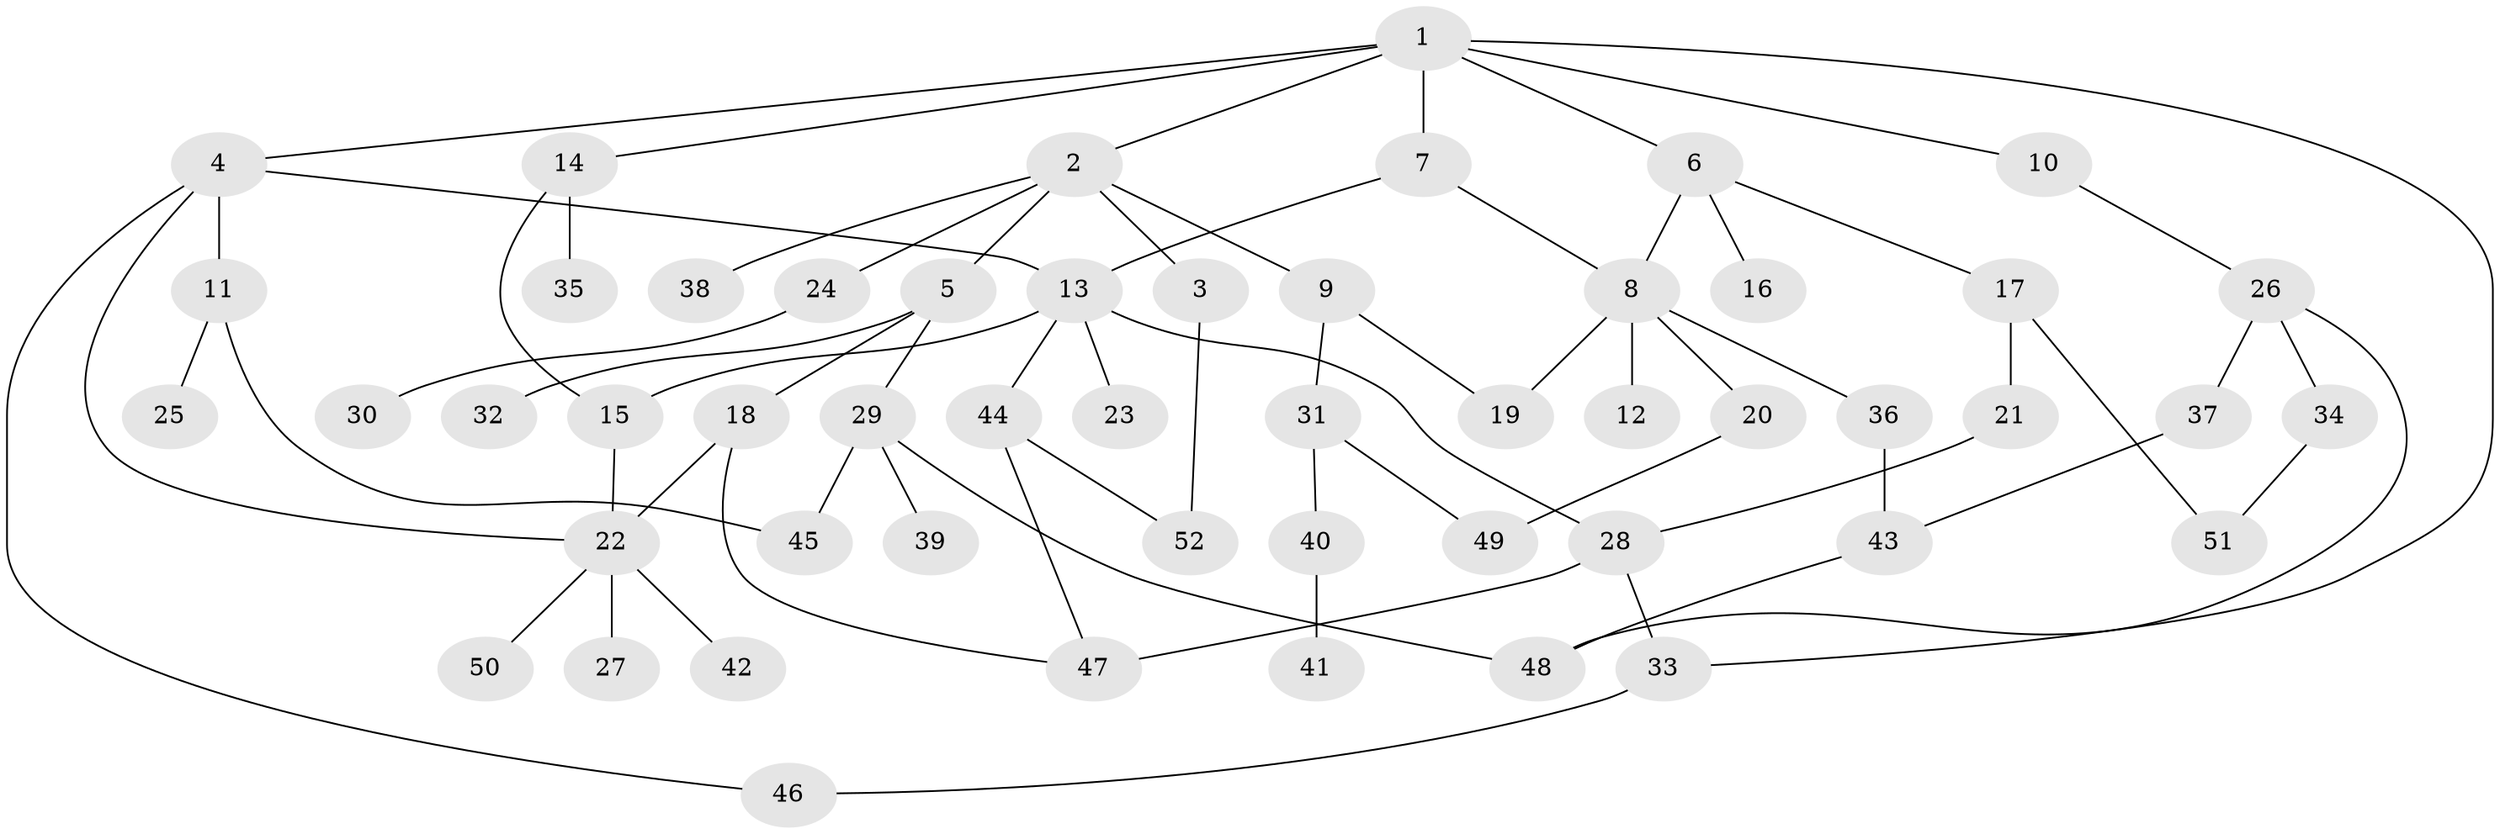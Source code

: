 // coarse degree distribution, {9: 0.027777777777777776, 7: 0.027777777777777776, 2: 0.2777777777777778, 8: 0.027777777777777776, 6: 0.08333333333333333, 3: 0.16666666666666666, 1: 0.3055555555555556, 4: 0.05555555555555555, 5: 0.027777777777777776}
// Generated by graph-tools (version 1.1) at 2025/23/03/03/25 07:23:32]
// undirected, 52 vertices, 69 edges
graph export_dot {
graph [start="1"]
  node [color=gray90,style=filled];
  1;
  2;
  3;
  4;
  5;
  6;
  7;
  8;
  9;
  10;
  11;
  12;
  13;
  14;
  15;
  16;
  17;
  18;
  19;
  20;
  21;
  22;
  23;
  24;
  25;
  26;
  27;
  28;
  29;
  30;
  31;
  32;
  33;
  34;
  35;
  36;
  37;
  38;
  39;
  40;
  41;
  42;
  43;
  44;
  45;
  46;
  47;
  48;
  49;
  50;
  51;
  52;
  1 -- 2;
  1 -- 4;
  1 -- 6;
  1 -- 7;
  1 -- 10;
  1 -- 14;
  1 -- 33;
  2 -- 3;
  2 -- 5;
  2 -- 9;
  2 -- 24;
  2 -- 38;
  3 -- 52;
  4 -- 11;
  4 -- 13;
  4 -- 46;
  4 -- 22;
  5 -- 18;
  5 -- 29;
  5 -- 32;
  6 -- 8;
  6 -- 16;
  6 -- 17;
  7 -- 13;
  7 -- 8;
  8 -- 12;
  8 -- 19;
  8 -- 20;
  8 -- 36;
  9 -- 31;
  9 -- 19;
  10 -- 26;
  11 -- 25;
  11 -- 45;
  13 -- 23;
  13 -- 44;
  13 -- 28;
  13 -- 15;
  14 -- 15;
  14 -- 35;
  15 -- 22;
  17 -- 21;
  17 -- 51;
  18 -- 22;
  18 -- 47;
  20 -- 49;
  21 -- 28;
  22 -- 27;
  22 -- 42;
  22 -- 50;
  24 -- 30;
  26 -- 34;
  26 -- 37;
  26 -- 48;
  28 -- 33;
  28 -- 47;
  29 -- 39;
  29 -- 45;
  29 -- 48;
  31 -- 40;
  31 -- 49;
  33 -- 46;
  34 -- 51;
  36 -- 43;
  37 -- 43;
  40 -- 41;
  43 -- 48;
  44 -- 52;
  44 -- 47;
}

